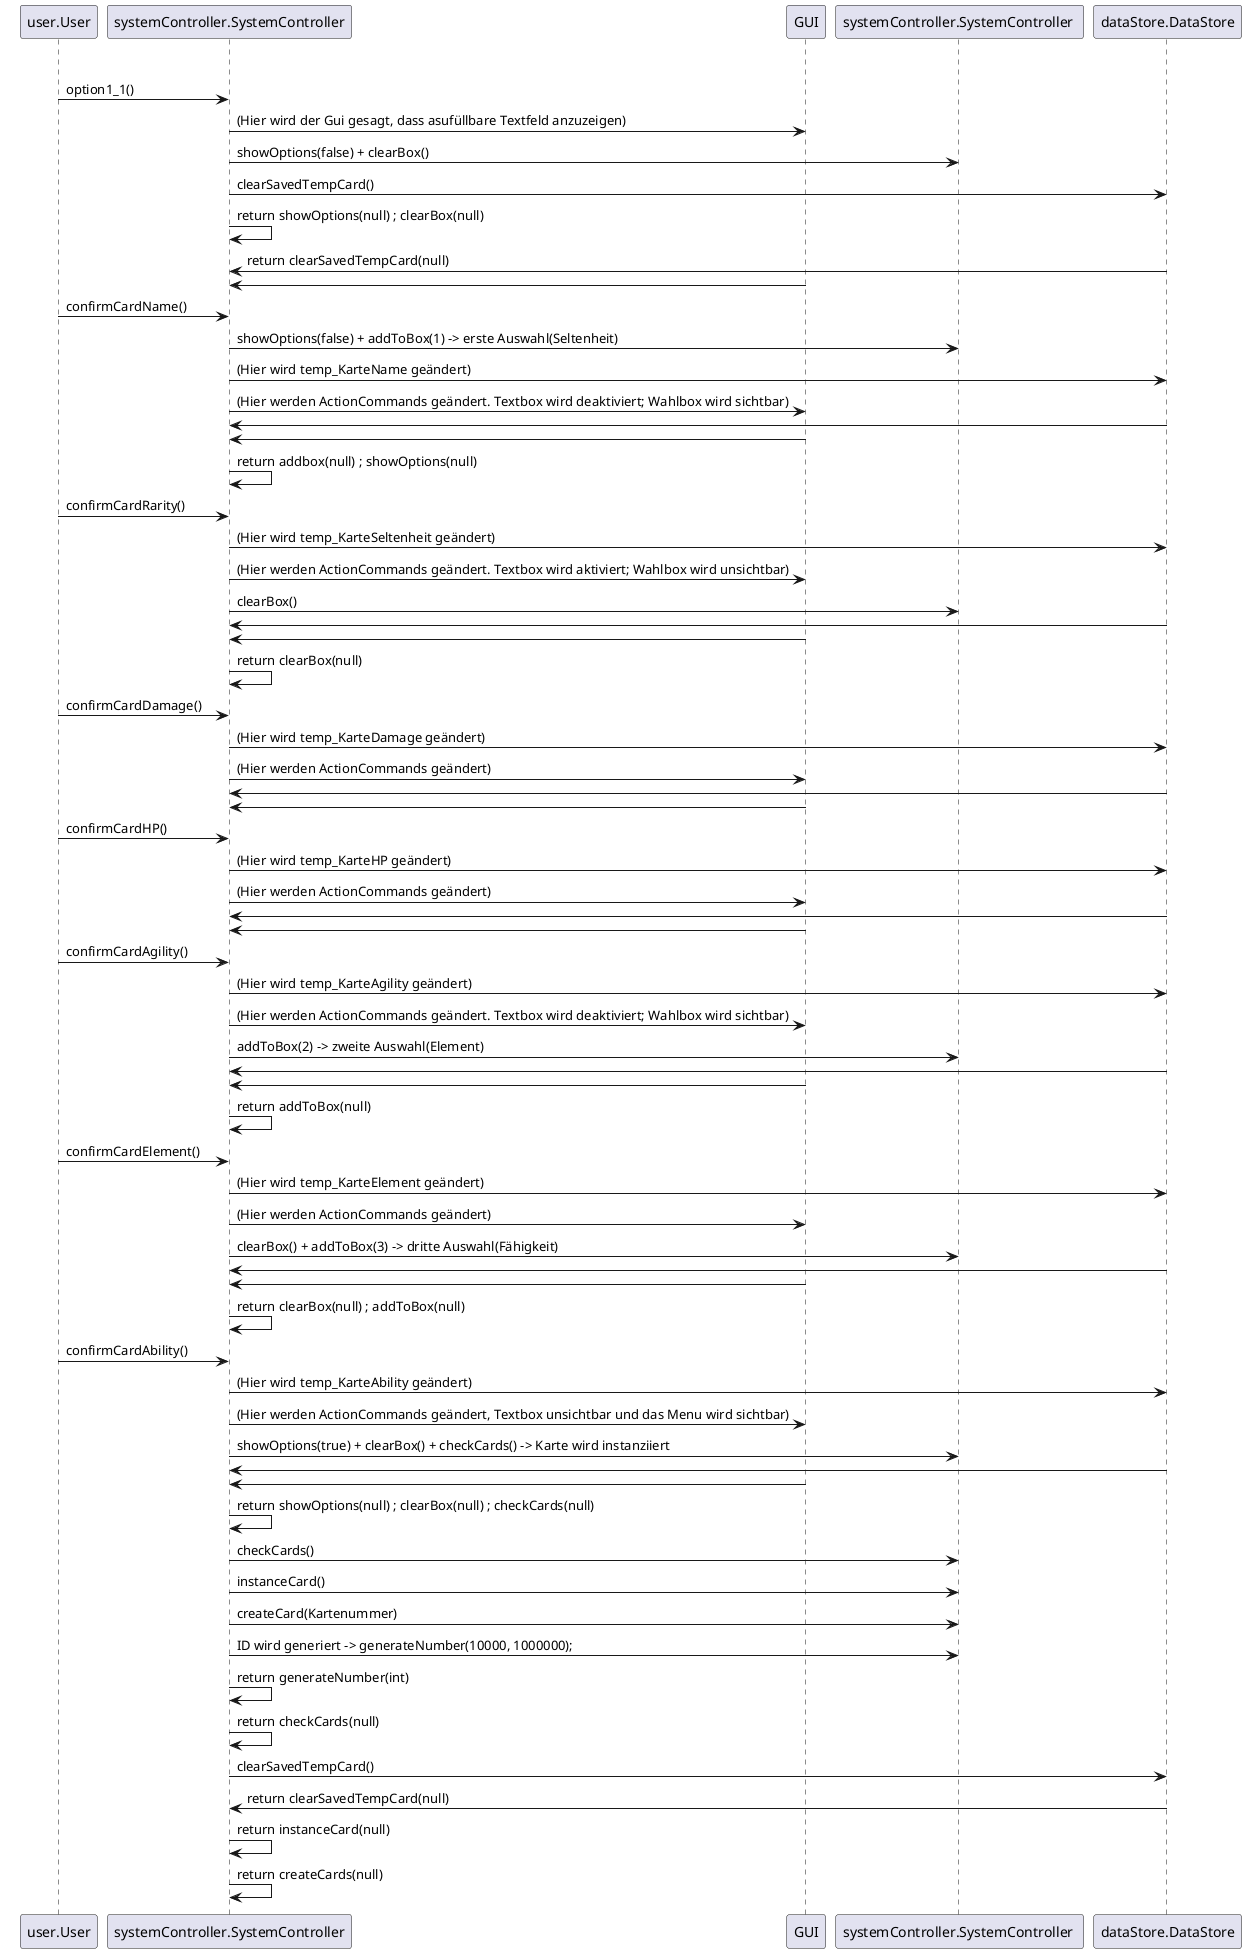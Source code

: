 @startuml 
' You can also declare:
group Karte anlegen [Karte anlegen]
    user.User -> "systemController.SystemController" : option1_1()
    systemController.SystemController -> "GUI" : (Hier wird der Gui gesagt, dass asufüllbare Textfeld anzuzeigen)
    systemController.SystemController -> "systemController.SystemController " : showOptions(false) + clearBox()
    systemController.SystemController -> "dataStore.DataStore" : clearSavedTempCard()
    systemController.SystemController  -> "systemController.SystemController" : return showOptions(null) ; clearBox(null)
    dataStore.DataStore -> "systemController.SystemController" : return clearSavedTempCard(null)

    GUI -> "systemController.SystemController" : 
    user.User -> "systemController.SystemController" : confirmCardName()
        systemController.SystemController -> "systemController.SystemController " : showOptions(false) + addToBox(1) -> erste Auswahl(Seltenheit)
        systemController.SystemController -> dataStore.DataStore : (Hier wird temp_KarteName geändert)
        systemController.SystemController -> GUI : (Hier werden ActionCommands geändert. Textbox wird deaktiviert; Wahlbox wird sichtbar)
        dataStore.DataStore -> systemController.SystemController
        GUI -> systemController.SystemController
        systemController.SystemController  -> "systemController.SystemController" : return addbox(null) ; showOptions(null)

    user.User -> "systemController.SystemController" : confirmCardRarity()
        systemController.SystemController -> dataStore.DataStore : (Hier wird temp_KarteSeltenheit geändert)
        systemController.SystemController -> GUI : (Hier werden ActionCommands geändert. Textbox wird aktiviert; Wahlbox wird unsichtbar)
        systemController.SystemController -> "systemController.SystemController " : clearBox()
        dataStore.DataStore -> systemController.SystemController
        GUI -> systemController.SystemController
        systemController.SystemController  -> "systemController.SystemController" : return clearBox(null)

    user.User -> "systemController.SystemController" : confirmCardDamage()
        systemController.SystemController -> dataStore.DataStore : (Hier wird temp_KarteDamage geändert)
        systemController.SystemController -> GUI : (Hier werden ActionCommands geändert)
        dataStore.DataStore -> systemController.SystemController
        GUI -> systemController.SystemController

    user.User -> "systemController.SystemController" : confirmCardHP()
        systemController.SystemController -> dataStore.DataStore : (Hier wird temp_KarteHP geändert)
        systemController.SystemController -> GUI : (Hier werden ActionCommands geändert)
        dataStore.DataStore -> systemController.SystemController
        GUI -> systemController.SystemController

    user.User -> "systemController.SystemController" : confirmCardAgility()

        systemController.SystemController -> dataStore.DataStore : (Hier wird temp_KarteAgility geändert)
        systemController.SystemController -> GUI : (Hier werden ActionCommands geändert. Textbox wird deaktiviert; Wahlbox wird sichtbar)
        systemController.SystemController -> "systemController.SystemController " : addToBox(2) -> zweite Auswahl(Element)
        dataStore.DataStore -> systemController.SystemController
        GUI -> systemController.SystemController
        systemController.SystemController  -> "systemController.SystemController" : return addToBox(null)

    user.User -> "systemController.SystemController" : confirmCardElement()
        systemController.SystemController -> dataStore.DataStore : (Hier wird temp_KarteElement geändert)
        systemController.SystemController -> GUI : (Hier werden ActionCommands geändert)
        systemController.SystemController -> "systemController.SystemController " : clearBox() + addToBox(3) -> dritte Auswahl(Fähigkeit)
        dataStore.DataStore -> systemController.SystemController
        GUI -> systemController.SystemController
        systemController.SystemController  -> "systemController.SystemController" : return clearBox(null) ; addToBox(null)

    user.User -> "systemController.SystemController" : confirmCardAbility()

        systemController.SystemController -> dataStore.DataStore : (Hier wird temp_KarteAbility geändert)
        systemController.SystemController -> GUI : (Hier werden ActionCommands geändert, Textbox unsichtbar und das Menu wird sichtbar)
        systemController.SystemController -> "systemController.SystemController " : showOptions(true) + clearBox() + checkCards() -> Karte wird instanziiert
        dataStore.DataStore -> systemController.SystemController
        GUI -> systemController.SystemController
        systemController.SystemController  -> "systemController.SystemController" : return showOptions(null) ; clearBox(null) ; checkCards(null)

        systemController.SystemController -> "systemController.SystemController " : checkCards()
        systemController.SystemController -> "systemController.SystemController " : instanceCard()
        systemController.SystemController -> "systemController.SystemController " : createCard(Kartenummer)
        systemController.SystemController -> "systemController.SystemController " : ID wird generiert -> generateNumber(10000, 1000000);
        systemController.SystemController  -> "systemController.SystemController" : return generateNumber(int)
        systemController.SystemController  -> "systemController.SystemController" : return checkCards(null)
        systemController.SystemController -> "dataStore.DataStore" : clearSavedTempCard()
        dataStore.DataStore -> "systemController.SystemController" : return clearSavedTempCard(null)
        systemController.SystemController  -> "systemController.SystemController" : return instanceCard(null)
        systemController.SystemController  -> "systemController.SystemController" : return createCards(null)


@enduml